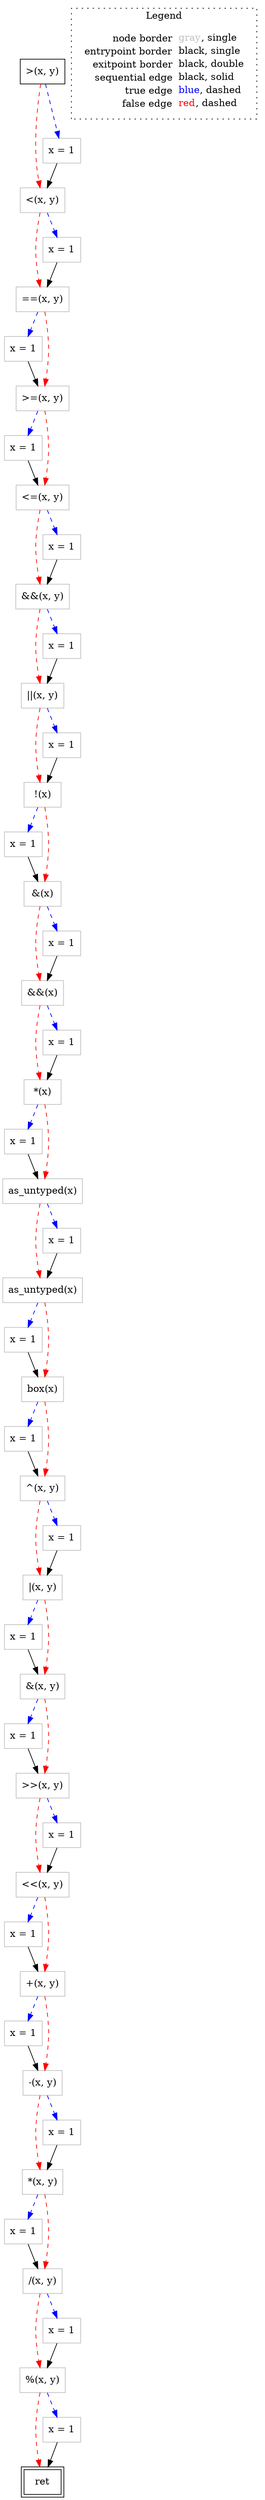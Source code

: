 digraph {
	"node0" [shape="rect",color="black",label=<&gt;(x, y)>];
	"node1" [shape="rect",color="gray",label=<x = 1>];
	"node2" [shape="rect",color="gray",label=<x = 1>];
	"node3" [shape="rect",color="black",peripheries="2",label=<ret>];
	"node4" [shape="rect",color="gray",label=<x = 1>];
	"node5" [shape="rect",color="gray",label=<x = 1>];
	"node6" [shape="rect",color="gray",label=<x = 1>];
	"node7" [shape="rect",color="gray",label=<x = 1>];
	"node8" [shape="rect",color="gray",label=<x = 1>];
	"node9" [shape="rect",color="gray",label=<|(x, y)>];
	"node10" [shape="rect",color="gray",label=<&amp;&amp;(x, y)>];
	"node11" [shape="rect",color="gray",label=<||(x, y)>];
	"node12" [shape="rect",color="gray",label=<^(x, y)>];
	"node13" [shape="rect",color="gray",label=<%(x, y)>];
	"node14" [shape="rect",color="gray",label=<x = 1>];
	"node15" [shape="rect",color="gray",label=<&lt;(x, y)>];
	"node16" [shape="rect",color="gray",label=<-(x, y)>];
	"node17" [shape="rect",color="gray",label=<x = 1>];
	"node18" [shape="rect",color="gray",label=<==(x, y)>];
	"node19" [shape="rect",color="gray",label=<*(x)>];
	"node20" [shape="rect",color="gray",label=<x = 1>];
	"node21" [shape="rect",color="gray",label=<&amp;&amp;(x)>];
	"node22" [shape="rect",color="gray",label=<as_untyped(x)>];
	"node23" [shape="rect",color="gray",label=<&lt;&lt;(x, y)>];
	"node24" [shape="rect",color="gray",label=<x = 1>];
	"node25" [shape="rect",color="gray",label=<x = 1>];
	"node26" [shape="rect",color="gray",label=<&amp;(x)>];
	"node27" [shape="rect",color="gray",label=<x = 1>];
	"node28" [shape="rect",color="gray",label=<*(x, y)>];
	"node29" [shape="rect",color="gray",label=<x = 1>];
	"node30" [shape="rect",color="gray",label=<x = 1>];
	"node31" [shape="rect",color="gray",label=<+(x, y)>];
	"node32" [shape="rect",color="gray",label=<x = 1>];
	"node33" [shape="rect",color="gray",label=<x = 1>];
	"node34" [shape="rect",color="gray",label=<as_untyped(x)>];
	"node35" [shape="rect",color="gray",label=<x = 1>];
	"node36" [shape="rect",color="gray",label=<x = 1>];
	"node37" [shape="rect",color="gray",label=<x = 1>];
	"node38" [shape="rect",color="gray",label=<box(x)>];
	"node39" [shape="rect",color="gray",label=<!(x)>];
	"node40" [shape="rect",color="gray",label=<x = 1>];
	"node41" [shape="rect",color="gray",label=<x = 1>];
	"node42" [shape="rect",color="gray",label=<x = 1>];
	"node43" [shape="rect",color="gray",label=<x = 1>];
	"node44" [shape="rect",color="gray",label=<&gt;&gt;(x, y)>];
	"node45" [shape="rect",color="gray",label=<&gt;=(x, y)>];
	"node46" [shape="rect",color="gray",label=<&amp;(x, y)>];
	"node47" [shape="rect",color="gray",label=</(x, y)>];
	"node48" [shape="rect",color="gray",label=<&lt;=(x, y)>];
	"node1" -> "node16" [color="black"];
	"node2" -> "node48" [color="black"];
	"node0" -> "node15" [color="red",style="dashed"];
	"node0" -> "node17" [color="blue",style="dashed"];
	"node4" -> "node26" [color="black"];
	"node5" -> "node31" [color="black"];
	"node6" -> "node46" [color="black"];
	"node7" -> "node47" [color="black"];
	"node8" -> "node12" [color="black"];
	"node9" -> "node6" [color="blue",style="dashed"];
	"node9" -> "node46" [color="red",style="dashed"];
	"node10" -> "node42" [color="blue",style="dashed"];
	"node10" -> "node11" [color="red",style="dashed"];
	"node11" -> "node41" [color="blue",style="dashed"];
	"node11" -> "node39" [color="red",style="dashed"];
	"node12" -> "node32" [color="blue",style="dashed"];
	"node12" -> "node9" [color="red",style="dashed"];
	"node13" -> "node3" [color="red",style="dashed"];
	"node13" -> "node40" [color="blue",style="dashed"];
	"node14" -> "node38" [color="black"];
	"node15" -> "node18" [color="red",style="dashed"];
	"node15" -> "node20" [color="blue",style="dashed"];
	"node16" -> "node35" [color="blue",style="dashed"];
	"node16" -> "node28" [color="red",style="dashed"];
	"node17" -> "node15" [color="black"];
	"node18" -> "node24" [color="blue",style="dashed"];
	"node18" -> "node45" [color="red",style="dashed"];
	"node19" -> "node34" [color="red",style="dashed"];
	"node19" -> "node29" [color="blue",style="dashed"];
	"node20" -> "node18" [color="black"];
	"node21" -> "node43" [color="blue",style="dashed"];
	"node21" -> "node19" [color="red",style="dashed"];
	"node22" -> "node14" [color="blue",style="dashed"];
	"node22" -> "node38" [color="red",style="dashed"];
	"node23" -> "node31" [color="red",style="dashed"];
	"node23" -> "node5" [color="blue",style="dashed"];
	"node24" -> "node45" [color="black"];
	"node25" -> "node23" [color="black"];
	"node26" -> "node21" [color="red",style="dashed"];
	"node26" -> "node30" [color="blue",style="dashed"];
	"node27" -> "node10" [color="black"];
	"node28" -> "node7" [color="blue",style="dashed"];
	"node28" -> "node47" [color="red",style="dashed"];
	"node29" -> "node34" [color="black"];
	"node30" -> "node21" [color="black"];
	"node31" -> "node16" [color="red",style="dashed"];
	"node31" -> "node1" [color="blue",style="dashed"];
	"node32" -> "node9" [color="black"];
	"node33" -> "node13" [color="black"];
	"node34" -> "node22" [color="red",style="dashed"];
	"node34" -> "node37" [color="blue",style="dashed"];
	"node35" -> "node28" [color="black"];
	"node36" -> "node44" [color="black"];
	"node37" -> "node22" [color="black"];
	"node38" -> "node8" [color="blue",style="dashed"];
	"node38" -> "node12" [color="red",style="dashed"];
	"node39" -> "node26" [color="red",style="dashed"];
	"node39" -> "node4" [color="blue",style="dashed"];
	"node40" -> "node3" [color="black"];
	"node41" -> "node39" [color="black"];
	"node42" -> "node11" [color="black"];
	"node43" -> "node19" [color="black"];
	"node44" -> "node25" [color="blue",style="dashed"];
	"node44" -> "node23" [color="red",style="dashed"];
	"node45" -> "node2" [color="blue",style="dashed"];
	"node45" -> "node48" [color="red",style="dashed"];
	"node46" -> "node44" [color="red",style="dashed"];
	"node46" -> "node36" [color="blue",style="dashed"];
	"node47" -> "node33" [color="blue",style="dashed"];
	"node47" -> "node13" [color="red",style="dashed"];
	"node48" -> "node27" [color="blue",style="dashed"];
	"node48" -> "node10" [color="red",style="dashed"];
subgraph cluster_legend {
	label="Legend";
	style=dotted;
	node [shape=plaintext];
	"legend" [label=<<table border="0" cellpadding="2" cellspacing="0" cellborder="0"><tr><td align="right">node border&nbsp;</td><td align="left"><font color="gray">gray</font>, single</td></tr><tr><td align="right">entrypoint border&nbsp;</td><td align="left"><font color="black">black</font>, single</td></tr><tr><td align="right">exitpoint border&nbsp;</td><td align="left"><font color="black">black</font>, double</td></tr><tr><td align="right">sequential edge&nbsp;</td><td align="left"><font color="black">black</font>, solid</td></tr><tr><td align="right">true edge&nbsp;</td><td align="left"><font color="blue">blue</font>, dashed</td></tr><tr><td align="right">false edge&nbsp;</td><td align="left"><font color="red">red</font>, dashed</td></tr></table>>];
}

}
